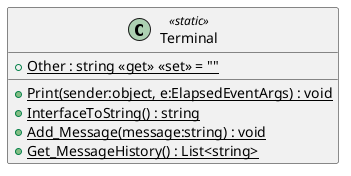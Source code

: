 @startuml
class Terminal <<static>> {
    + {static} Other : string <<get>> <<set>> = ""
    + {static} Print(sender:object, e:ElapsedEventArgs) : void
    + {static} InterfaceToString() : string
    + {static} Add_Message(message:string) : void
    + {static} Get_MessageHistory() : List<string>
}
@enduml
